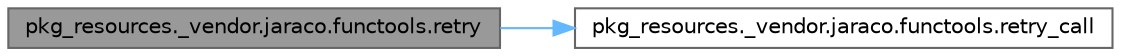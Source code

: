 digraph "pkg_resources._vendor.jaraco.functools.retry"
{
 // LATEX_PDF_SIZE
  bgcolor="transparent";
  edge [fontname=Helvetica,fontsize=10,labelfontname=Helvetica,labelfontsize=10];
  node [fontname=Helvetica,fontsize=10,shape=box,height=0.2,width=0.4];
  rankdir="LR";
  Node1 [id="Node000001",label="pkg_resources._vendor.jaraco.functools.retry",height=0.2,width=0.4,color="gray40", fillcolor="grey60", style="filled", fontcolor="black",tooltip=" "];
  Node1 -> Node2 [id="edge1_Node000001_Node000002",color="steelblue1",style="solid",tooltip=" "];
  Node2 [id="Node000002",label="pkg_resources._vendor.jaraco.functools.retry_call",height=0.2,width=0.4,color="grey40", fillcolor="white", style="filled",URL="$namespacepkg__resources_1_1__vendor_1_1jaraco_1_1functools.html#a7bbcf2a1c1eb831513fdcf851d0b7341",tooltip=" "];
}
